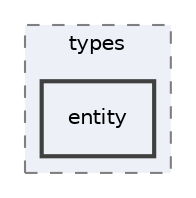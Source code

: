 digraph "entity"
{
 // INTERACTIVE_SVG=YES
 // LATEX_PDF_SIZE
  edge [fontname="Helvetica",fontsize="10",labelfontname="Helvetica",labelfontsize="10"];
  node [fontname="Helvetica",fontsize="10",shape=record];
  compound=true
  subgraph clusterdir_55bc17615453bf062ec3fe223a89c893 {
    graph [ bgcolor="#edf0f7", pencolor="grey50", style="filled,dashed,", label="types", fontname="Helvetica", fontsize="10", URL="dir_55bc17615453bf062ec3fe223a89c893.html"]
  dir_bbe04a070578765a2b532af946e544b1 [shape=box, label="entity", style="filled,bold,", fillcolor="#edf0f7", color="grey25", URL="dir_bbe04a070578765a2b532af946e544b1.html"];
  }
}
